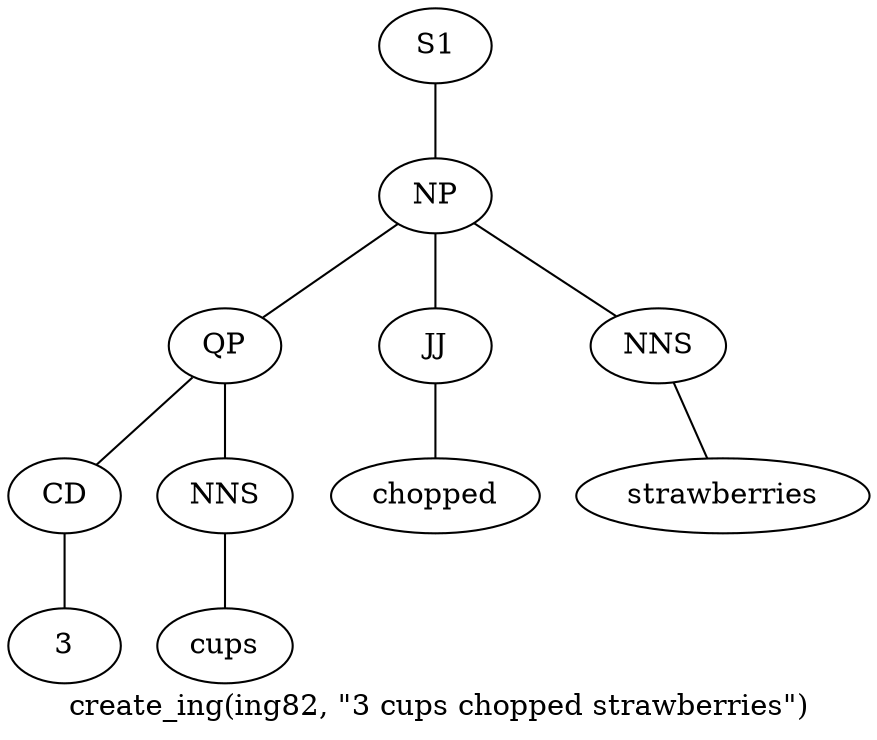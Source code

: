 graph SyntaxGraph {
	label = "create_ing(ing82, \"3 cups chopped strawberries\")";
	Node0 [label="S1"];
	Node1 [label="NP"];
	Node2 [label="QP"];
	Node3 [label="CD"];
	Node4 [label="3"];
	Node5 [label="NNS"];
	Node6 [label="cups"];
	Node7 [label="JJ"];
	Node8 [label="chopped"];
	Node9 [label="NNS"];
	Node10 [label="strawberries"];

	Node0 -- Node1;
	Node1 -- Node2;
	Node1 -- Node7;
	Node1 -- Node9;
	Node2 -- Node3;
	Node2 -- Node5;
	Node3 -- Node4;
	Node5 -- Node6;
	Node7 -- Node8;
	Node9 -- Node10;
}